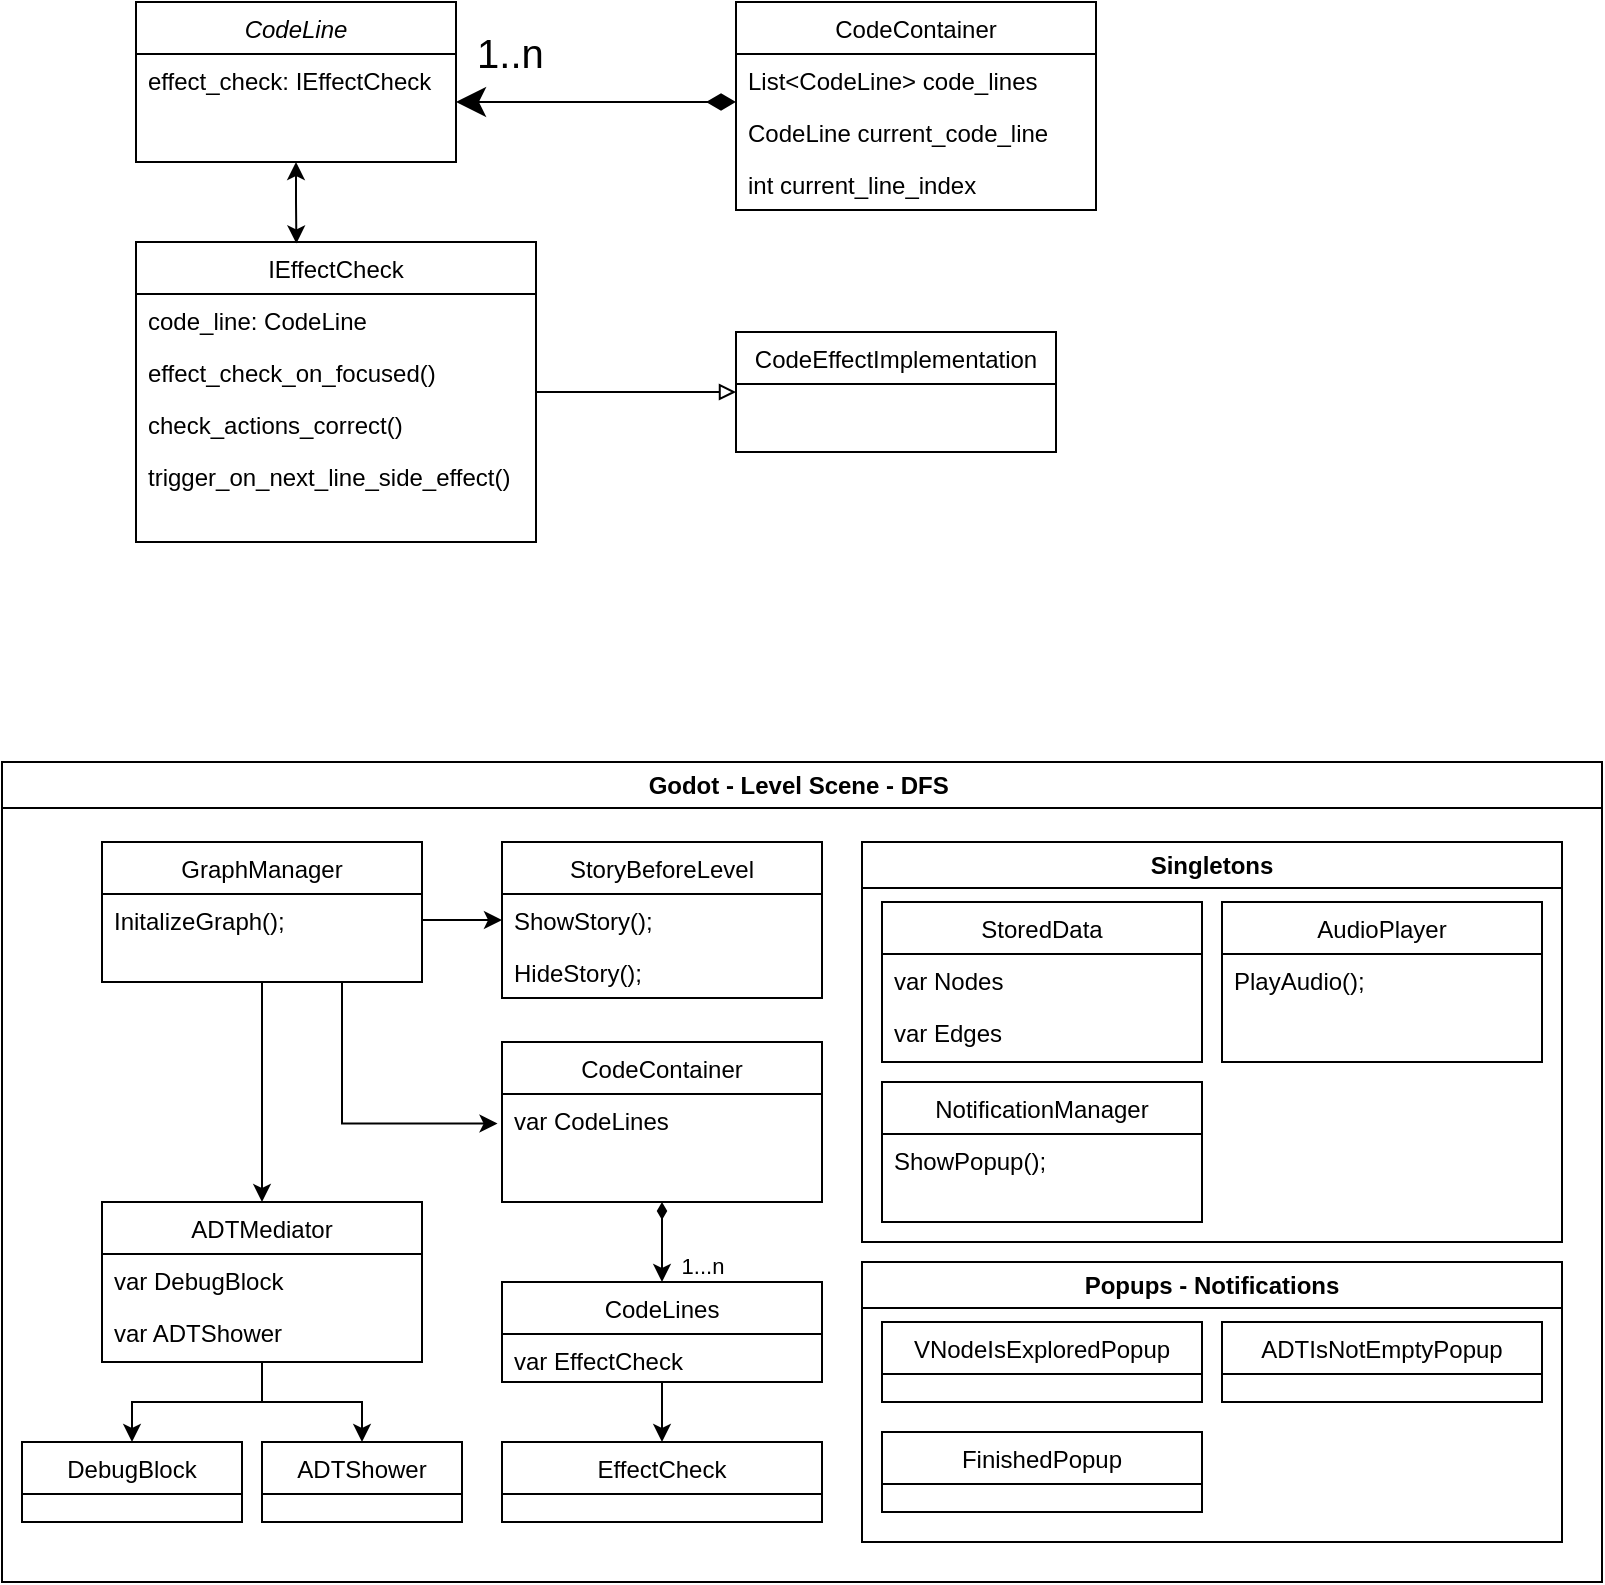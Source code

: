<mxfile version="22.1.11" type="device">
  <diagram id="C5RBs43oDa-KdzZeNtuy" name="Page-1">
    <mxGraphModel dx="970" dy="1692" grid="1" gridSize="10" guides="1" tooltips="1" connect="1" arrows="1" fold="1" page="1" pageScale="1" pageWidth="827" pageHeight="1169" math="0" shadow="0">
      <root>
        <mxCell id="WIyWlLk6GJQsqaUBKTNV-0" />
        <mxCell id="WIyWlLk6GJQsqaUBKTNV-1" parent="WIyWlLk6GJQsqaUBKTNV-0" />
        <mxCell id="Q9hocat__deY2hhWSVsx-49" value="Godot - Level Scene - DFS&amp;nbsp;" style="swimlane;whiteSpace=wrap;html=1;" parent="WIyWlLk6GJQsqaUBKTNV-1" vertex="1">
          <mxGeometry x="280" width="800" height="410" as="geometry" />
        </mxCell>
        <mxCell id="Q9hocat__deY2hhWSVsx-18" value="GraphManager" style="swimlane;fontStyle=0;align=center;verticalAlign=top;childLayout=stackLayout;horizontal=1;startSize=26;horizontalStack=0;resizeParent=1;resizeLast=0;collapsible=1;marginBottom=0;rounded=0;shadow=0;strokeWidth=1;" parent="Q9hocat__deY2hhWSVsx-49" vertex="1">
          <mxGeometry x="50" y="40" width="160" height="70" as="geometry">
            <mxRectangle x="550" y="140" width="160" height="26" as="alternateBounds" />
          </mxGeometry>
        </mxCell>
        <mxCell id="Q9hocat__deY2hhWSVsx-19" value="InitalizeGraph();" style="text;align=left;verticalAlign=top;spacingLeft=4;spacingRight=4;overflow=hidden;rotatable=0;points=[[0,0.5],[1,0.5]];portConstraint=eastwest;rounded=0;shadow=0;html=0;" parent="Q9hocat__deY2hhWSVsx-18" vertex="1">
          <mxGeometry y="26" width="160" height="26" as="geometry" />
        </mxCell>
        <mxCell id="Q9hocat__deY2hhWSVsx-24" value="ADTMediator" style="swimlane;fontStyle=0;align=center;verticalAlign=top;childLayout=stackLayout;horizontal=1;startSize=26;horizontalStack=0;resizeParent=1;resizeLast=0;collapsible=1;marginBottom=0;rounded=0;shadow=0;strokeWidth=1;" parent="Q9hocat__deY2hhWSVsx-49" vertex="1">
          <mxGeometry x="50" y="220" width="160" height="80" as="geometry">
            <mxRectangle x="550" y="140" width="160" height="26" as="alternateBounds" />
          </mxGeometry>
        </mxCell>
        <mxCell id="Q9hocat__deY2hhWSVsx-25" value="var DebugBlock" style="text;align=left;verticalAlign=top;spacingLeft=4;spacingRight=4;overflow=hidden;rotatable=0;points=[[0,0.5],[1,0.5]];portConstraint=eastwest;rounded=0;shadow=0;html=0;" parent="Q9hocat__deY2hhWSVsx-24" vertex="1">
          <mxGeometry y="26" width="160" height="26" as="geometry" />
        </mxCell>
        <mxCell id="Q9hocat__deY2hhWSVsx-26" value="var ADTShower" style="text;align=left;verticalAlign=top;spacingLeft=4;spacingRight=4;overflow=hidden;rotatable=0;points=[[0,0.5],[1,0.5]];portConstraint=eastwest;rounded=0;shadow=0;html=0;" parent="Q9hocat__deY2hhWSVsx-24" vertex="1">
          <mxGeometry y="52" width="160" height="26" as="geometry" />
        </mxCell>
        <mxCell id="Q9hocat__deY2hhWSVsx-31" style="edgeStyle=orthogonalEdgeStyle;rounded=0;orthogonalLoop=1;jettySize=auto;html=1;entryX=0.5;entryY=0;entryDx=0;entryDy=0;" parent="Q9hocat__deY2hhWSVsx-49" source="Q9hocat__deY2hhWSVsx-18" target="Q9hocat__deY2hhWSVsx-24" edge="1">
          <mxGeometry relative="1" as="geometry" />
        </mxCell>
        <mxCell id="Q9hocat__deY2hhWSVsx-38" value="DebugBlock" style="swimlane;fontStyle=0;align=center;verticalAlign=top;childLayout=stackLayout;horizontal=1;startSize=26;horizontalStack=0;resizeParent=1;resizeLast=0;collapsible=1;marginBottom=0;rounded=0;shadow=0;strokeWidth=1;" parent="Q9hocat__deY2hhWSVsx-49" vertex="1">
          <mxGeometry x="10" y="340" width="110" height="40" as="geometry">
            <mxRectangle x="550" y="140" width="160" height="26" as="alternateBounds" />
          </mxGeometry>
        </mxCell>
        <mxCell id="Q9hocat__deY2hhWSVsx-44" style="edgeStyle=orthogonalEdgeStyle;rounded=0;orthogonalLoop=1;jettySize=auto;html=1;entryX=0.5;entryY=0;entryDx=0;entryDy=0;" parent="Q9hocat__deY2hhWSVsx-49" source="Q9hocat__deY2hhWSVsx-24" target="Q9hocat__deY2hhWSVsx-38" edge="1">
          <mxGeometry relative="1" as="geometry" />
        </mxCell>
        <mxCell id="Q9hocat__deY2hhWSVsx-41" value="ADTShower" style="swimlane;fontStyle=0;align=center;verticalAlign=top;childLayout=stackLayout;horizontal=1;startSize=26;horizontalStack=0;resizeParent=1;resizeLast=0;collapsible=1;marginBottom=0;rounded=0;shadow=0;strokeWidth=1;" parent="Q9hocat__deY2hhWSVsx-49" vertex="1">
          <mxGeometry x="130" y="340" width="100" height="40" as="geometry">
            <mxRectangle x="550" y="140" width="160" height="26" as="alternateBounds" />
          </mxGeometry>
        </mxCell>
        <mxCell id="Q9hocat__deY2hhWSVsx-45" style="edgeStyle=orthogonalEdgeStyle;rounded=0;orthogonalLoop=1;jettySize=auto;html=1;entryX=0.5;entryY=0;entryDx=0;entryDy=0;endArrow=classic;endFill=1;" parent="Q9hocat__deY2hhWSVsx-49" source="Q9hocat__deY2hhWSVsx-24" target="Q9hocat__deY2hhWSVsx-41" edge="1">
          <mxGeometry relative="1" as="geometry" />
        </mxCell>
        <mxCell id="Q9hocat__deY2hhWSVsx-72" value="Popups - Notifications" style="swimlane;whiteSpace=wrap;html=1;" parent="Q9hocat__deY2hhWSVsx-49" vertex="1">
          <mxGeometry x="430" y="250" width="350" height="140" as="geometry" />
        </mxCell>
        <mxCell id="Q9hocat__deY2hhWSVsx-80" value="VNodeIsExploredPopup" style="swimlane;fontStyle=0;align=center;verticalAlign=top;childLayout=stackLayout;horizontal=1;startSize=26;horizontalStack=0;resizeParent=1;resizeLast=0;collapsible=1;marginBottom=0;rounded=0;shadow=0;strokeWidth=1;" parent="Q9hocat__deY2hhWSVsx-72" vertex="1">
          <mxGeometry x="10" y="30" width="160" height="40" as="geometry">
            <mxRectangle x="550" y="140" width="160" height="26" as="alternateBounds" />
          </mxGeometry>
        </mxCell>
        <mxCell id="Q9hocat__deY2hhWSVsx-86" value="ADTIsNotEmptyPopup" style="swimlane;fontStyle=0;align=center;verticalAlign=top;childLayout=stackLayout;horizontal=1;startSize=26;horizontalStack=0;resizeParent=1;resizeLast=0;collapsible=1;marginBottom=0;rounded=0;shadow=0;strokeWidth=1;" parent="Q9hocat__deY2hhWSVsx-72" vertex="1">
          <mxGeometry x="180" y="30" width="160" height="40" as="geometry">
            <mxRectangle x="550" y="140" width="160" height="26" as="alternateBounds" />
          </mxGeometry>
        </mxCell>
        <mxCell id="Q9hocat__deY2hhWSVsx-89" value="FinishedPopup" style="swimlane;fontStyle=0;align=center;verticalAlign=top;childLayout=stackLayout;horizontal=1;startSize=26;horizontalStack=0;resizeParent=1;resizeLast=0;collapsible=1;marginBottom=0;rounded=0;shadow=0;strokeWidth=1;" parent="Q9hocat__deY2hhWSVsx-72" vertex="1">
          <mxGeometry x="10" y="85" width="160" height="40" as="geometry">
            <mxRectangle x="550" y="140" width="160" height="26" as="alternateBounds" />
          </mxGeometry>
        </mxCell>
        <mxCell id="Q9hocat__deY2hhWSVsx-0" value="Singletons" style="swimlane;whiteSpace=wrap;html=1;" parent="Q9hocat__deY2hhWSVsx-49" vertex="1">
          <mxGeometry x="430" y="40" width="350" height="200" as="geometry" />
        </mxCell>
        <mxCell id="Q9hocat__deY2hhWSVsx-17" value="NotificationManager" style="swimlane;fontStyle=0;align=center;verticalAlign=top;childLayout=stackLayout;horizontal=1;startSize=26;horizontalStack=0;resizeParent=1;resizeLast=0;collapsible=1;marginBottom=0;rounded=0;shadow=0;strokeWidth=1;" parent="Q9hocat__deY2hhWSVsx-0" vertex="1">
          <mxGeometry x="10" y="120" width="160" height="70" as="geometry">
            <mxRectangle x="550" y="140" width="160" height="26" as="alternateBounds" />
          </mxGeometry>
        </mxCell>
        <mxCell id="Q9hocat__deY2hhWSVsx-30" value="ShowPopup();" style="text;align=left;verticalAlign=top;spacingLeft=4;spacingRight=4;overflow=hidden;rotatable=0;points=[[0,0.5],[1,0.5]];portConstraint=eastwest;rounded=0;shadow=0;html=0;" parent="Q9hocat__deY2hhWSVsx-17" vertex="1">
          <mxGeometry y="26" width="160" height="26" as="geometry" />
        </mxCell>
        <mxCell id="Q9hocat__deY2hhWSVsx-1" value="StoredData" style="swimlane;fontStyle=0;align=center;verticalAlign=top;childLayout=stackLayout;horizontal=1;startSize=26;horizontalStack=0;resizeParent=1;resizeLast=0;collapsible=1;marginBottom=0;rounded=0;shadow=0;strokeWidth=1;" parent="Q9hocat__deY2hhWSVsx-0" vertex="1">
          <mxGeometry x="10" y="30" width="160" height="80" as="geometry">
            <mxRectangle x="550" y="140" width="160" height="26" as="alternateBounds" />
          </mxGeometry>
        </mxCell>
        <mxCell id="Q9hocat__deY2hhWSVsx-2" value="var Nodes" style="text;align=left;verticalAlign=top;spacingLeft=4;spacingRight=4;overflow=hidden;rotatable=0;points=[[0,0.5],[1,0.5]];portConstraint=eastwest;" parent="Q9hocat__deY2hhWSVsx-1" vertex="1">
          <mxGeometry y="26" width="160" height="26" as="geometry" />
        </mxCell>
        <mxCell id="Q9hocat__deY2hhWSVsx-3" value="var Edges" style="text;align=left;verticalAlign=top;spacingLeft=4;spacingRight=4;overflow=hidden;rotatable=0;points=[[0,0.5],[1,0.5]];portConstraint=eastwest;rounded=0;shadow=0;html=0;" parent="Q9hocat__deY2hhWSVsx-1" vertex="1">
          <mxGeometry y="52" width="160" height="28" as="geometry" />
        </mxCell>
        <mxCell id="Q9hocat__deY2hhWSVsx-10" value="AudioPlayer" style="swimlane;fontStyle=0;align=center;verticalAlign=top;childLayout=stackLayout;horizontal=1;startSize=26;horizontalStack=0;resizeParent=1;resizeLast=0;collapsible=1;marginBottom=0;rounded=0;shadow=0;strokeWidth=1;" parent="Q9hocat__deY2hhWSVsx-0" vertex="1">
          <mxGeometry x="180" y="30" width="160" height="80" as="geometry">
            <mxRectangle x="550" y="140" width="160" height="26" as="alternateBounds" />
          </mxGeometry>
        </mxCell>
        <mxCell id="Q9hocat__deY2hhWSVsx-27" value="PlayAudio();" style="text;align=left;verticalAlign=top;spacingLeft=4;spacingRight=4;overflow=hidden;rotatable=0;points=[[0,0.5],[1,0.5]];portConstraint=eastwest;rounded=0;shadow=0;html=0;" parent="Q9hocat__deY2hhWSVsx-10" vertex="1">
          <mxGeometry y="26" width="160" height="26" as="geometry" />
        </mxCell>
        <mxCell id="Q9hocat__deY2hhWSVsx-96" value="StoryBeforeLevel" style="swimlane;fontStyle=0;align=center;verticalAlign=top;childLayout=stackLayout;horizontal=1;startSize=26;horizontalStack=0;resizeParent=1;resizeLast=0;collapsible=1;marginBottom=0;rounded=0;shadow=0;strokeWidth=1;" parent="Q9hocat__deY2hhWSVsx-49" vertex="1">
          <mxGeometry x="250" y="40" width="160" height="78" as="geometry">
            <mxRectangle x="550" y="140" width="160" height="26" as="alternateBounds" />
          </mxGeometry>
        </mxCell>
        <mxCell id="Q9hocat__deY2hhWSVsx-97" value="ShowStory();&#xa;" style="text;align=left;verticalAlign=top;spacingLeft=4;spacingRight=4;overflow=hidden;rotatable=0;points=[[0,0.5],[1,0.5]];portConstraint=eastwest;rounded=0;shadow=0;html=0;" parent="Q9hocat__deY2hhWSVsx-96" vertex="1">
          <mxGeometry y="26" width="160" height="26" as="geometry" />
        </mxCell>
        <mxCell id="Q9hocat__deY2hhWSVsx-98" value="HideStory();&#xa;" style="text;align=left;verticalAlign=top;spacingLeft=4;spacingRight=4;overflow=hidden;rotatable=0;points=[[0,0.5],[1,0.5]];portConstraint=eastwest;rounded=0;shadow=0;html=0;" parent="Q9hocat__deY2hhWSVsx-96" vertex="1">
          <mxGeometry y="52" width="160" height="26" as="geometry" />
        </mxCell>
        <mxCell id="Q9hocat__deY2hhWSVsx-100" style="edgeStyle=orthogonalEdgeStyle;rounded=0;orthogonalLoop=1;jettySize=auto;html=1;entryX=0;entryY=0.5;entryDx=0;entryDy=0;" parent="Q9hocat__deY2hhWSVsx-49" source="Q9hocat__deY2hhWSVsx-19" target="Q9hocat__deY2hhWSVsx-97" edge="1">
          <mxGeometry relative="1" as="geometry" />
        </mxCell>
        <mxCell id="n361KL-QZYmVrtlonsPW-17" style="edgeStyle=orthogonalEdgeStyle;rounded=0;orthogonalLoop=1;jettySize=auto;html=1;entryX=0.5;entryY=0;entryDx=0;entryDy=0;" edge="1" parent="Q9hocat__deY2hhWSVsx-49" source="Q9hocat__deY2hhWSVsx-108" target="n361KL-QZYmVrtlonsPW-3">
          <mxGeometry relative="1" as="geometry" />
        </mxCell>
        <mxCell id="Q9hocat__deY2hhWSVsx-108" value="CodeLines" style="swimlane;fontStyle=0;align=center;verticalAlign=top;childLayout=stackLayout;horizontal=1;startSize=26;horizontalStack=0;resizeParent=1;resizeLast=0;collapsible=1;marginBottom=0;rounded=0;shadow=0;strokeWidth=1;" parent="Q9hocat__deY2hhWSVsx-49" vertex="1">
          <mxGeometry x="250" y="260" width="160" height="50" as="geometry">
            <mxRectangle x="550" y="140" width="160" height="26" as="alternateBounds" />
          </mxGeometry>
        </mxCell>
        <mxCell id="Q9hocat__deY2hhWSVsx-109" value="var EffectCheck" style="text;align=left;verticalAlign=top;spacingLeft=4;spacingRight=4;overflow=hidden;rotatable=0;points=[[0,0.5],[1,0.5]];portConstraint=eastwest;rounded=0;shadow=0;html=0;" parent="Q9hocat__deY2hhWSVsx-108" vertex="1">
          <mxGeometry y="26" width="160" height="24" as="geometry" />
        </mxCell>
        <mxCell id="n361KL-QZYmVrtlonsPW-18" value="1...n" style="rounded=0;orthogonalLoop=1;jettySize=auto;html=1;entryX=0.5;entryY=0;entryDx=0;entryDy=0;endArrow=classic;endFill=1;startArrow=diamondThin;startFill=1;" edge="1" parent="Q9hocat__deY2hhWSVsx-49" source="Q9hocat__deY2hhWSVsx-103" target="Q9hocat__deY2hhWSVsx-108">
          <mxGeometry x="0.6" y="20" relative="1" as="geometry">
            <Array as="points" />
            <mxPoint as="offset" />
          </mxGeometry>
        </mxCell>
        <mxCell id="Q9hocat__deY2hhWSVsx-103" value="CodeContainer" style="swimlane;fontStyle=0;align=center;verticalAlign=top;childLayout=stackLayout;horizontal=1;startSize=26;horizontalStack=0;resizeParent=1;resizeLast=0;collapsible=1;marginBottom=0;rounded=0;shadow=0;strokeWidth=1;" parent="Q9hocat__deY2hhWSVsx-49" vertex="1">
          <mxGeometry x="250" y="140" width="160" height="80" as="geometry">
            <mxRectangle x="550" y="140" width="160" height="26" as="alternateBounds" />
          </mxGeometry>
        </mxCell>
        <mxCell id="Q9hocat__deY2hhWSVsx-104" value="var CodeLines" style="text;align=left;verticalAlign=top;spacingLeft=4;spacingRight=4;overflow=hidden;rotatable=0;points=[[0,0.5],[1,0.5]];portConstraint=eastwest;rounded=0;shadow=0;html=0;" parent="Q9hocat__deY2hhWSVsx-103" vertex="1">
          <mxGeometry y="26" width="160" height="54" as="geometry" />
        </mxCell>
        <mxCell id="n361KL-QZYmVrtlonsPW-1" style="edgeStyle=orthogonalEdgeStyle;rounded=0;orthogonalLoop=1;jettySize=auto;html=1;exitX=0.75;exitY=1;exitDx=0;exitDy=0;entryX=-0.014;entryY=0.274;entryDx=0;entryDy=0;entryPerimeter=0;" edge="1" parent="Q9hocat__deY2hhWSVsx-49" source="Q9hocat__deY2hhWSVsx-18" target="Q9hocat__deY2hhWSVsx-104">
          <mxGeometry relative="1" as="geometry" />
        </mxCell>
        <mxCell id="n361KL-QZYmVrtlonsPW-3" value="EffectCheck" style="swimlane;fontStyle=0;align=center;verticalAlign=top;childLayout=stackLayout;horizontal=1;startSize=26;horizontalStack=0;resizeParent=1;resizeLast=0;collapsible=1;marginBottom=0;rounded=0;shadow=0;strokeWidth=1;" vertex="1" parent="Q9hocat__deY2hhWSVsx-49">
          <mxGeometry x="250" y="340" width="160" height="40" as="geometry">
            <mxRectangle x="550" y="140" width="160" height="26" as="alternateBounds" />
          </mxGeometry>
        </mxCell>
        <mxCell id="n361KL-QZYmVrtlonsPW-20" value="CodeLine" style="swimlane;fontStyle=2;align=center;verticalAlign=top;childLayout=stackLayout;horizontal=1;startSize=26;horizontalStack=0;resizeParent=1;resizeLast=0;collapsible=1;marginBottom=0;rounded=0;shadow=0;strokeWidth=1;" vertex="1" parent="WIyWlLk6GJQsqaUBKTNV-1">
          <mxGeometry x="347" y="-380" width="160" height="80" as="geometry">
            <mxRectangle x="230" y="140" width="160" height="26" as="alternateBounds" />
          </mxGeometry>
        </mxCell>
        <mxCell id="n361KL-QZYmVrtlonsPW-21" value="effect_check: IEffectCheck" style="text;align=left;verticalAlign=top;spacingLeft=4;spacingRight=4;overflow=hidden;rotatable=0;points=[[0,0.5],[1,0.5]];portConstraint=eastwest;" vertex="1" parent="n361KL-QZYmVrtlonsPW-20">
          <mxGeometry y="26" width="160" height="26" as="geometry" />
        </mxCell>
        <mxCell id="n361KL-QZYmVrtlonsPW-22" style="edgeStyle=orthogonalEdgeStyle;rounded=0;orthogonalLoop=1;jettySize=auto;html=1;startArrow=none;startFill=0;endArrow=block;endFill=0;" edge="1" parent="WIyWlLk6GJQsqaUBKTNV-1" source="n361KL-QZYmVrtlonsPW-23" target="n361KL-QZYmVrtlonsPW-32">
          <mxGeometry relative="1" as="geometry">
            <Array as="points">
              <mxPoint x="617" y="-185" />
              <mxPoint x="617" y="-185" />
            </Array>
          </mxGeometry>
        </mxCell>
        <mxCell id="n361KL-QZYmVrtlonsPW-23" value="IEffectCheck" style="swimlane;fontStyle=0;align=center;verticalAlign=top;childLayout=stackLayout;horizontal=1;startSize=26;horizontalStack=0;resizeParent=1;resizeLast=0;collapsible=1;marginBottom=0;rounded=0;shadow=0;strokeWidth=1;" vertex="1" parent="WIyWlLk6GJQsqaUBKTNV-1">
          <mxGeometry x="347" y="-260" width="200" height="150" as="geometry">
            <mxRectangle x="340" y="380" width="170" height="26" as="alternateBounds" />
          </mxGeometry>
        </mxCell>
        <mxCell id="n361KL-QZYmVrtlonsPW-24" value="code_line: CodeLine" style="text;align=left;verticalAlign=top;spacingLeft=4;spacingRight=4;overflow=hidden;rotatable=0;points=[[0,0.5],[1,0.5]];portConstraint=eastwest;" vertex="1" parent="n361KL-QZYmVrtlonsPW-23">
          <mxGeometry y="26" width="200" height="26" as="geometry" />
        </mxCell>
        <mxCell id="n361KL-QZYmVrtlonsPW-25" value="effect_check_on_focused()" style="text;align=left;verticalAlign=top;spacingLeft=4;spacingRight=4;overflow=hidden;rotatable=0;points=[[0,0.5],[1,0.5]];portConstraint=eastwest;" vertex="1" parent="n361KL-QZYmVrtlonsPW-23">
          <mxGeometry y="52" width="200" height="26" as="geometry" />
        </mxCell>
        <mxCell id="n361KL-QZYmVrtlonsPW-26" value="check_actions_correct()" style="text;align=left;verticalAlign=top;spacingLeft=4;spacingRight=4;overflow=hidden;rotatable=0;points=[[0,0.5],[1,0.5]];portConstraint=eastwest;" vertex="1" parent="n361KL-QZYmVrtlonsPW-23">
          <mxGeometry y="78" width="200" height="26" as="geometry" />
        </mxCell>
        <mxCell id="n361KL-QZYmVrtlonsPW-27" value="trigger_on_next_line_side_effect()" style="text;align=left;verticalAlign=top;spacingLeft=4;spacingRight=4;overflow=hidden;rotatable=0;points=[[0,0.5],[1,0.5]];portConstraint=eastwest;" vertex="1" parent="n361KL-QZYmVrtlonsPW-23">
          <mxGeometry y="104" width="200" height="26" as="geometry" />
        </mxCell>
        <mxCell id="n361KL-QZYmVrtlonsPW-28" value="CodeContainer" style="swimlane;fontStyle=0;align=center;verticalAlign=top;childLayout=stackLayout;horizontal=1;startSize=26;horizontalStack=0;resizeParent=1;resizeLast=0;collapsible=1;marginBottom=0;rounded=0;shadow=0;strokeWidth=1;" vertex="1" parent="WIyWlLk6GJQsqaUBKTNV-1">
          <mxGeometry x="647" y="-380" width="180" height="104" as="geometry">
            <mxRectangle x="550" y="140" width="160" height="26" as="alternateBounds" />
          </mxGeometry>
        </mxCell>
        <mxCell id="n361KL-QZYmVrtlonsPW-29" value="List&lt;CodeLine&gt; code_lines" style="text;align=left;verticalAlign=top;spacingLeft=4;spacingRight=4;overflow=hidden;rotatable=0;points=[[0,0.5],[1,0.5]];portConstraint=eastwest;" vertex="1" parent="n361KL-QZYmVrtlonsPW-28">
          <mxGeometry y="26" width="180" height="26" as="geometry" />
        </mxCell>
        <mxCell id="n361KL-QZYmVrtlonsPW-30" value="CodeLine current_code_line" style="text;align=left;verticalAlign=top;spacingLeft=4;spacingRight=4;overflow=hidden;rotatable=0;points=[[0,0.5],[1,0.5]];portConstraint=eastwest;" vertex="1" parent="n361KL-QZYmVrtlonsPW-28">
          <mxGeometry y="52" width="180" height="26" as="geometry" />
        </mxCell>
        <mxCell id="n361KL-QZYmVrtlonsPW-31" value="int current_line_index" style="text;align=left;verticalAlign=top;spacingLeft=4;spacingRight=4;overflow=hidden;rotatable=0;points=[[0,0.5],[1,0.5]];portConstraint=eastwest;" vertex="1" parent="n361KL-QZYmVrtlonsPW-28">
          <mxGeometry y="78" width="180" height="26" as="geometry" />
        </mxCell>
        <mxCell id="n361KL-QZYmVrtlonsPW-32" value="CodeEffectImplementation" style="swimlane;fontStyle=0;align=center;verticalAlign=top;childLayout=stackLayout;horizontal=1;startSize=26;horizontalStack=0;resizeParent=1;resizeLast=0;collapsible=1;marginBottom=0;rounded=0;shadow=0;strokeWidth=1;" vertex="1" parent="WIyWlLk6GJQsqaUBKTNV-1">
          <mxGeometry x="647" y="-215" width="160" height="60" as="geometry">
            <mxRectangle x="340" y="380" width="170" height="26" as="alternateBounds" />
          </mxGeometry>
        </mxCell>
        <mxCell id="n361KL-QZYmVrtlonsPW-33" style="edgeStyle=orthogonalEdgeStyle;rounded=0;orthogonalLoop=1;jettySize=auto;html=1;entryX=0.401;entryY=0.005;entryDx=0;entryDy=0;entryPerimeter=0;startArrow=classic;startFill=1;" edge="1" parent="WIyWlLk6GJQsqaUBKTNV-1" source="n361KL-QZYmVrtlonsPW-20" target="n361KL-QZYmVrtlonsPW-23">
          <mxGeometry relative="1" as="geometry" />
        </mxCell>
        <mxCell id="n361KL-QZYmVrtlonsPW-34" value="&lt;font style=&quot;font-size: 20px;&quot;&gt;&amp;nbsp;1..n&lt;/font&gt;" style="endArrow=diamondThin;html=1;endSize=12;startArrow=classic;startSize=12;startFill=1;align=left;verticalAlign=bottom;rounded=0;exitX=1;exitY=0.5;exitDx=0;exitDy=0;entryX=0;entryY=0.5;entryDx=0;entryDy=0;endFill=1;" edge="1" parent="WIyWlLk6GJQsqaUBKTNV-1">
          <mxGeometry x="-0.957" y="10" relative="1" as="geometry">
            <mxPoint x="507" y="-330" as="sourcePoint" />
            <mxPoint x="647" y="-330" as="targetPoint" />
            <mxPoint as="offset" />
          </mxGeometry>
        </mxCell>
      </root>
    </mxGraphModel>
  </diagram>
</mxfile>
